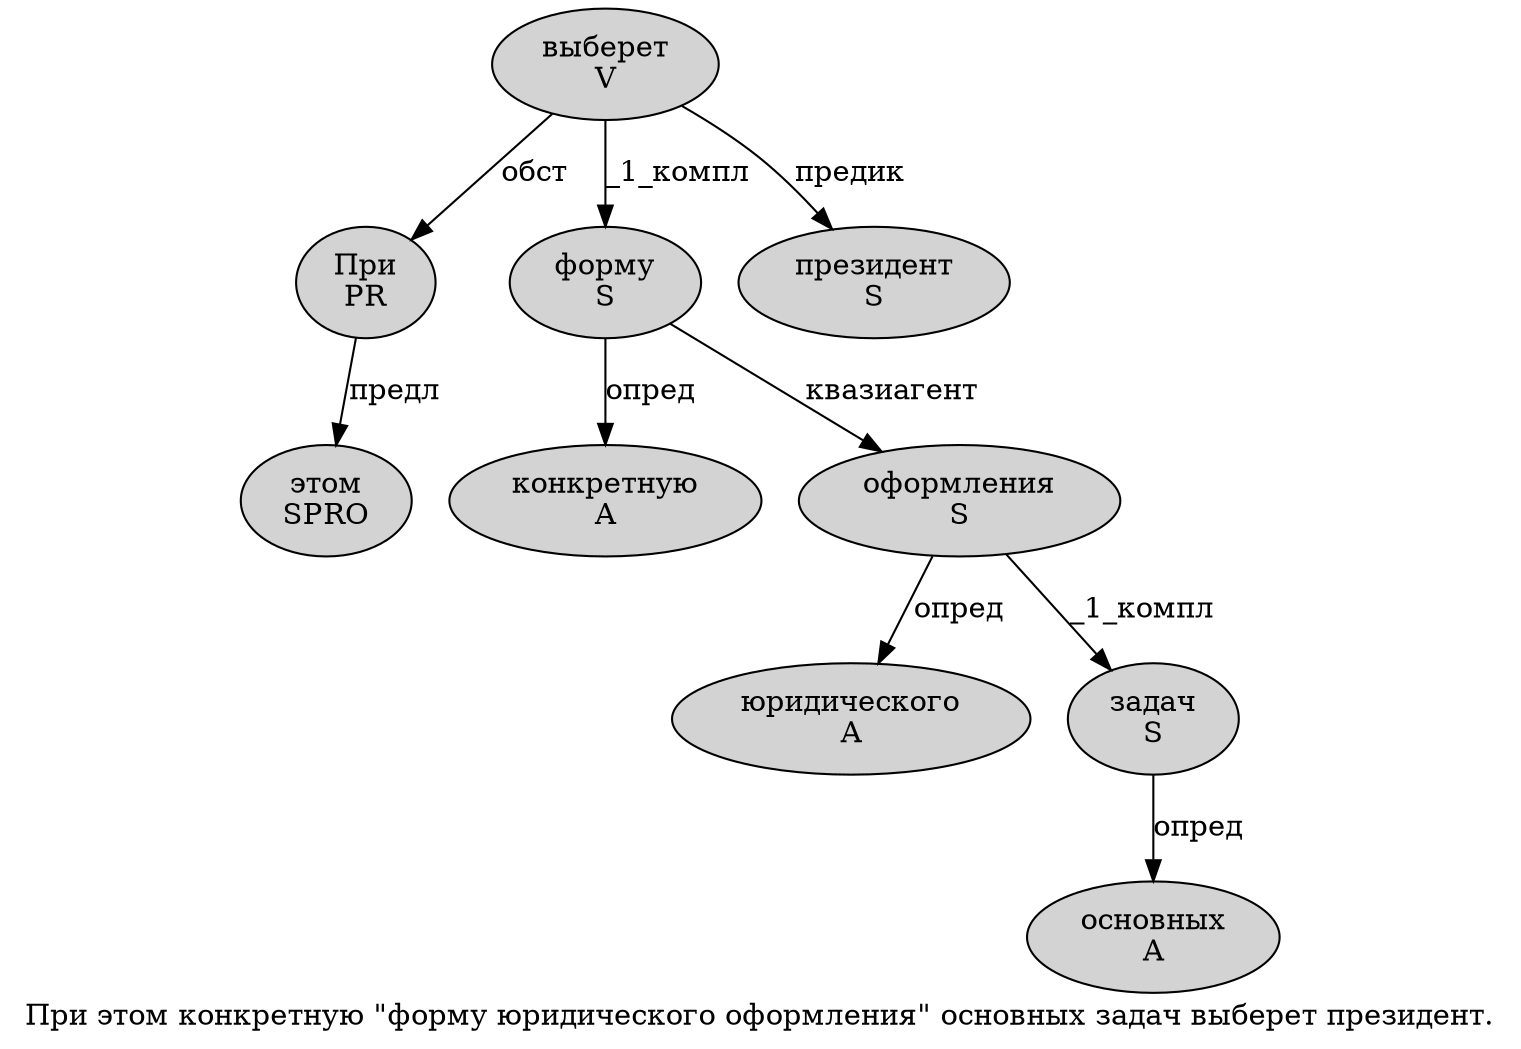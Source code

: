 digraph SENTENCE_1156 {
	graph [label="При этом конкретную \"форму юридического оформления\" основных задач выберет президент."]
	node [style=filled]
		0 [label="При
PR" color="" fillcolor=lightgray penwidth=1 shape=ellipse]
		1 [label="этом
SPRO" color="" fillcolor=lightgray penwidth=1 shape=ellipse]
		2 [label="конкретную
A" color="" fillcolor=lightgray penwidth=1 shape=ellipse]
		4 [label="форму
S" color="" fillcolor=lightgray penwidth=1 shape=ellipse]
		5 [label="юридического
A" color="" fillcolor=lightgray penwidth=1 shape=ellipse]
		6 [label="оформления
S" color="" fillcolor=lightgray penwidth=1 shape=ellipse]
		8 [label="основных
A" color="" fillcolor=lightgray penwidth=1 shape=ellipse]
		9 [label="задач
S" color="" fillcolor=lightgray penwidth=1 shape=ellipse]
		10 [label="выберет
V" color="" fillcolor=lightgray penwidth=1 shape=ellipse]
		11 [label="президент
S" color="" fillcolor=lightgray penwidth=1 shape=ellipse]
			9 -> 8 [label="опред"]
			0 -> 1 [label="предл"]
			10 -> 0 [label="обст"]
			10 -> 4 [label="_1_компл"]
			10 -> 11 [label="предик"]
			6 -> 5 [label="опред"]
			6 -> 9 [label="_1_компл"]
			4 -> 2 [label="опред"]
			4 -> 6 [label="квазиагент"]
}